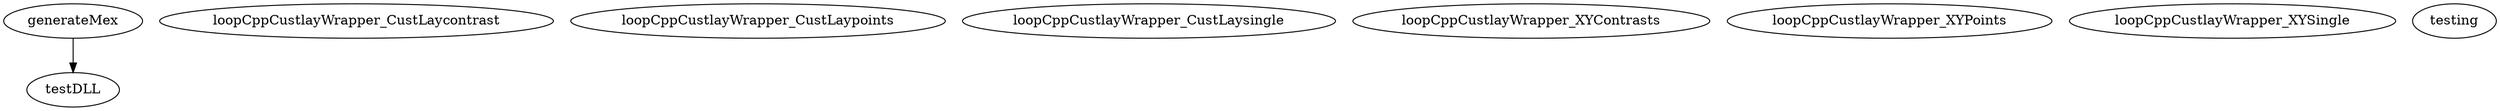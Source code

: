 /* Created by mdot for Matlab */
digraph m2html {
  generateMex -> testDLL;

  generateMex [URL="generateMex.html"];
  loopCppCustlayWrapper_CustLaycontrast [URL="loopCppCustlayWrapper_CustLaycontrast.html"];
  loopCppCustlayWrapper_CustLaypoints [URL="loopCppCustlayWrapper_CustLaypoints.html"];
  loopCppCustlayWrapper_CustLaysingle [URL="loopCppCustlayWrapper_CustLaysingle.html"];
  loopCppCustlayWrapper_XYContrasts [URL="loopCppCustlayWrapper_XYContrasts.html"];
  loopCppCustlayWrapper_XYPoints [URL="loopCppCustlayWrapper_XYPoints.html"];
  loopCppCustlayWrapper_XYSingle [URL="loopCppCustlayWrapper_XYSingle.html"];
  testDLL [URL="testDLL.html"];
  testing [URL="testing.html"];
}
